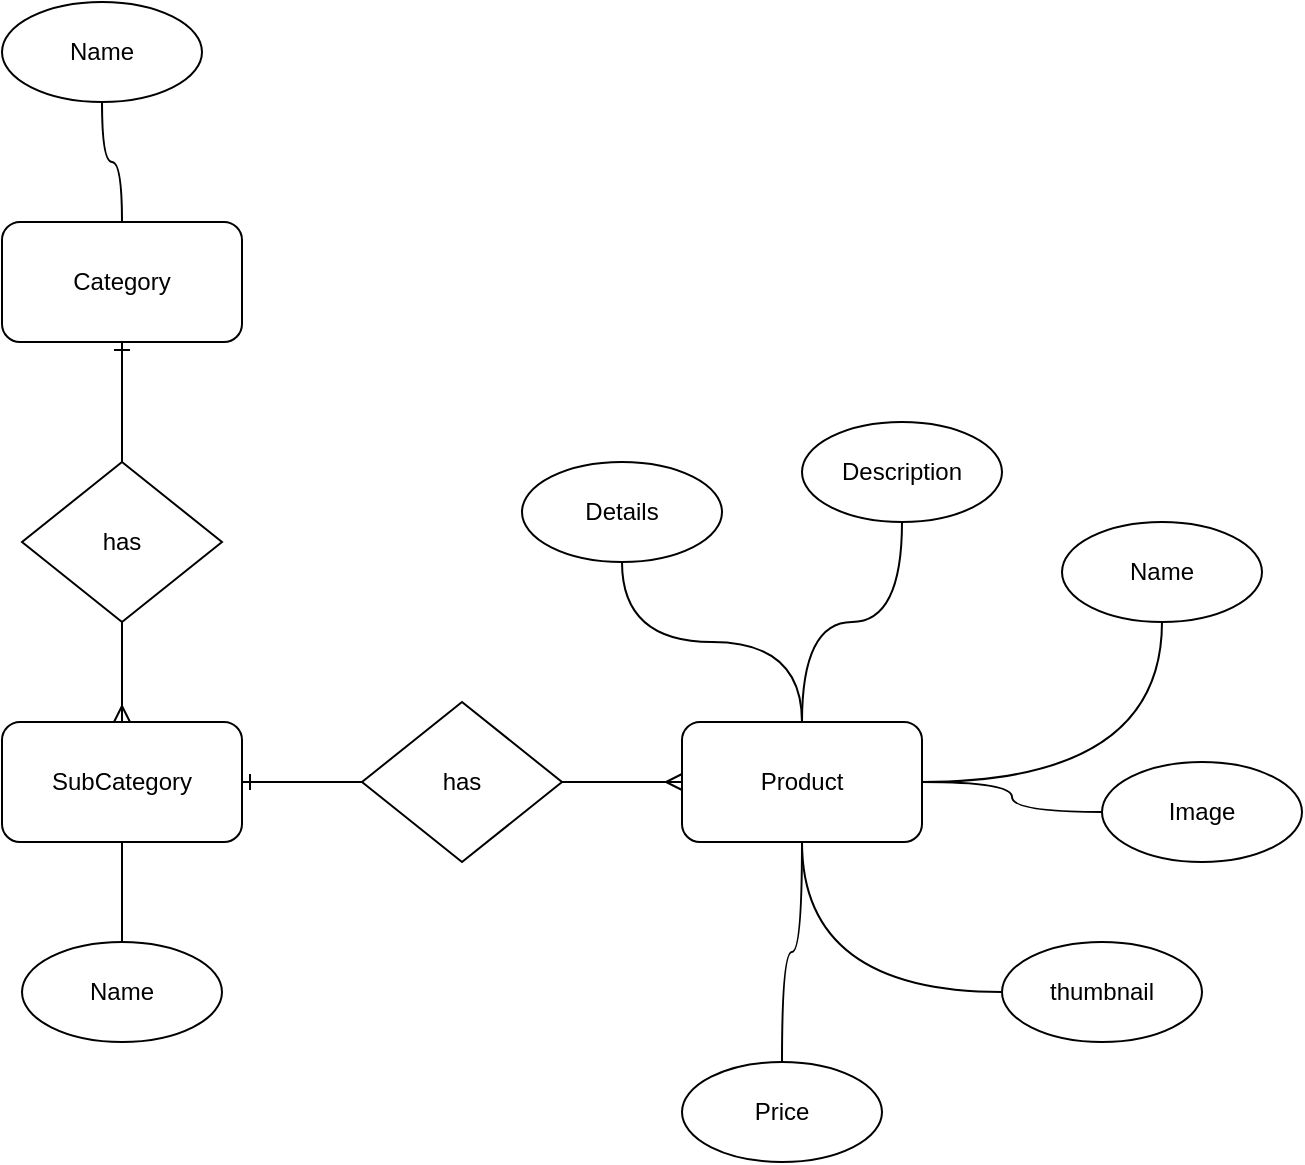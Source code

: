 <mxfile version="18.0.2" type="github">
  <diagram id="DMv-peX_2h2KTgi_iEWE" name="ERD">
    <mxGraphModel dx="942" dy="652" grid="1" gridSize="10" guides="1" tooltips="1" connect="1" arrows="1" fold="1" page="1" pageScale="1" pageWidth="850" pageHeight="1100" math="0" shadow="0">
      <root>
        <mxCell id="0" />
        <mxCell id="1" parent="0" />
        <mxCell id="4dXV5xnPfoCECKx_yGO7-26" style="edgeStyle=orthogonalEdgeStyle;curved=1;rounded=0;orthogonalLoop=1;jettySize=auto;html=1;endArrow=none;endFill=0;" edge="1" parent="1" source="4dXV5xnPfoCECKx_yGO7-1" target="4dXV5xnPfoCECKx_yGO7-3">
          <mxGeometry relative="1" as="geometry" />
        </mxCell>
        <mxCell id="4dXV5xnPfoCECKx_yGO7-27" style="edgeStyle=orthogonalEdgeStyle;curved=1;rounded=0;orthogonalLoop=1;jettySize=auto;html=1;endArrow=none;endFill=0;" edge="1" parent="1" source="4dXV5xnPfoCECKx_yGO7-1" target="4dXV5xnPfoCECKx_yGO7-2">
          <mxGeometry relative="1" as="geometry" />
        </mxCell>
        <mxCell id="4dXV5xnPfoCECKx_yGO7-28" style="edgeStyle=orthogonalEdgeStyle;curved=1;rounded=0;orthogonalLoop=1;jettySize=auto;html=1;endArrow=none;endFill=0;" edge="1" parent="1" source="4dXV5xnPfoCECKx_yGO7-1" target="4dXV5xnPfoCECKx_yGO7-10">
          <mxGeometry relative="1" as="geometry" />
        </mxCell>
        <mxCell id="4dXV5xnPfoCECKx_yGO7-33" style="edgeStyle=orthogonalEdgeStyle;curved=1;rounded=0;orthogonalLoop=1;jettySize=auto;html=1;endArrow=none;endFill=0;" edge="1" parent="1" source="4dXV5xnPfoCECKx_yGO7-1" target="4dXV5xnPfoCECKx_yGO7-32">
          <mxGeometry relative="1" as="geometry" />
        </mxCell>
        <mxCell id="4dXV5xnPfoCECKx_yGO7-1" value="Product" style="rounded=1;whiteSpace=wrap;html=1;" vertex="1" parent="1">
          <mxGeometry x="420" y="480" width="120" height="60" as="geometry" />
        </mxCell>
        <mxCell id="4dXV5xnPfoCECKx_yGO7-2" value="Description" style="ellipse;whiteSpace=wrap;html=1;" vertex="1" parent="1">
          <mxGeometry x="480" y="330" width="100" height="50" as="geometry" />
        </mxCell>
        <mxCell id="4dXV5xnPfoCECKx_yGO7-3" value="Details" style="ellipse;whiteSpace=wrap;html=1;" vertex="1" parent="1">
          <mxGeometry x="340" y="350" width="100" height="50" as="geometry" />
        </mxCell>
        <mxCell id="4dXV5xnPfoCECKx_yGO7-29" style="edgeStyle=orthogonalEdgeStyle;curved=1;rounded=0;orthogonalLoop=1;jettySize=auto;html=1;endArrow=none;endFill=0;" edge="1" parent="1" source="4dXV5xnPfoCECKx_yGO7-4" target="4dXV5xnPfoCECKx_yGO7-1">
          <mxGeometry relative="1" as="geometry" />
        </mxCell>
        <mxCell id="4dXV5xnPfoCECKx_yGO7-4" value="Image" style="ellipse;whiteSpace=wrap;html=1;" vertex="1" parent="1">
          <mxGeometry x="630" y="500" width="100" height="50" as="geometry" />
        </mxCell>
        <mxCell id="4dXV5xnPfoCECKx_yGO7-30" style="edgeStyle=orthogonalEdgeStyle;curved=1;rounded=0;orthogonalLoop=1;jettySize=auto;html=1;endArrow=none;endFill=0;" edge="1" parent="1" source="4dXV5xnPfoCECKx_yGO7-5" target="4dXV5xnPfoCECKx_yGO7-1">
          <mxGeometry relative="1" as="geometry" />
        </mxCell>
        <mxCell id="4dXV5xnPfoCECKx_yGO7-5" value="thumbnail" style="ellipse;whiteSpace=wrap;html=1;" vertex="1" parent="1">
          <mxGeometry x="580" y="590" width="100" height="50" as="geometry" />
        </mxCell>
        <mxCell id="4dXV5xnPfoCECKx_yGO7-25" style="edgeStyle=orthogonalEdgeStyle;rounded=0;orthogonalLoop=1;jettySize=auto;html=1;endArrow=none;endFill=0;curved=1;" edge="1" parent="1" source="4dXV5xnPfoCECKx_yGO7-6" target="4dXV5xnPfoCECKx_yGO7-7">
          <mxGeometry relative="1" as="geometry" />
        </mxCell>
        <mxCell id="4dXV5xnPfoCECKx_yGO7-6" value="Category" style="rounded=1;whiteSpace=wrap;html=1;" vertex="1" parent="1">
          <mxGeometry x="80" y="230" width="120" height="60" as="geometry" />
        </mxCell>
        <mxCell id="4dXV5xnPfoCECKx_yGO7-7" value="Name" style="ellipse;whiteSpace=wrap;html=1;" vertex="1" parent="1">
          <mxGeometry x="80" y="120" width="100" height="50" as="geometry" />
        </mxCell>
        <mxCell id="4dXV5xnPfoCECKx_yGO7-10" value="Name" style="ellipse;whiteSpace=wrap;html=1;" vertex="1" parent="1">
          <mxGeometry x="610" y="380" width="100" height="50" as="geometry" />
        </mxCell>
        <mxCell id="4dXV5xnPfoCECKx_yGO7-31" style="edgeStyle=orthogonalEdgeStyle;curved=1;rounded=0;orthogonalLoop=1;jettySize=auto;html=1;endArrow=none;endFill=0;" edge="1" parent="1" source="4dXV5xnPfoCECKx_yGO7-14" target="4dXV5xnPfoCECKx_yGO7-24">
          <mxGeometry relative="1" as="geometry" />
        </mxCell>
        <mxCell id="4dXV5xnPfoCECKx_yGO7-14" value="SubCategory" style="rounded=1;whiteSpace=wrap;html=1;" vertex="1" parent="1">
          <mxGeometry x="80" y="480" width="120" height="60" as="geometry" />
        </mxCell>
        <mxCell id="4dXV5xnPfoCECKx_yGO7-17" style="edgeStyle=orthogonalEdgeStyle;rounded=0;orthogonalLoop=1;jettySize=auto;html=1;endArrow=ERmany;endFill=0;" edge="1" parent="1" source="4dXV5xnPfoCECKx_yGO7-16" target="4dXV5xnPfoCECKx_yGO7-14">
          <mxGeometry relative="1" as="geometry" />
        </mxCell>
        <mxCell id="4dXV5xnPfoCECKx_yGO7-18" style="edgeStyle=orthogonalEdgeStyle;rounded=0;orthogonalLoop=1;jettySize=auto;html=1;endArrow=ERone;endFill=0;" edge="1" parent="1" source="4dXV5xnPfoCECKx_yGO7-16" target="4dXV5xnPfoCECKx_yGO7-6">
          <mxGeometry relative="1" as="geometry" />
        </mxCell>
        <mxCell id="4dXV5xnPfoCECKx_yGO7-16" value="has" style="rhombus;whiteSpace=wrap;html=1;" vertex="1" parent="1">
          <mxGeometry x="90" y="350" width="100" height="80" as="geometry" />
        </mxCell>
        <mxCell id="4dXV5xnPfoCECKx_yGO7-22" style="edgeStyle=orthogonalEdgeStyle;rounded=0;orthogonalLoop=1;jettySize=auto;html=1;endArrow=ERmany;endFill=0;" edge="1" parent="1" source="4dXV5xnPfoCECKx_yGO7-21" target="4dXV5xnPfoCECKx_yGO7-1">
          <mxGeometry relative="1" as="geometry" />
        </mxCell>
        <mxCell id="4dXV5xnPfoCECKx_yGO7-23" style="edgeStyle=orthogonalEdgeStyle;rounded=0;orthogonalLoop=1;jettySize=auto;html=1;endArrow=ERone;endFill=0;" edge="1" parent="1" source="4dXV5xnPfoCECKx_yGO7-21" target="4dXV5xnPfoCECKx_yGO7-14">
          <mxGeometry relative="1" as="geometry" />
        </mxCell>
        <mxCell id="4dXV5xnPfoCECKx_yGO7-21" value="has" style="rhombus;whiteSpace=wrap;html=1;" vertex="1" parent="1">
          <mxGeometry x="260" y="470" width="100" height="80" as="geometry" />
        </mxCell>
        <mxCell id="4dXV5xnPfoCECKx_yGO7-24" value="Name" style="ellipse;whiteSpace=wrap;html=1;" vertex="1" parent="1">
          <mxGeometry x="90" y="590" width="100" height="50" as="geometry" />
        </mxCell>
        <mxCell id="4dXV5xnPfoCECKx_yGO7-32" value="Price" style="ellipse;whiteSpace=wrap;html=1;" vertex="1" parent="1">
          <mxGeometry x="420" y="650" width="100" height="50" as="geometry" />
        </mxCell>
      </root>
    </mxGraphModel>
  </diagram>
</mxfile>
